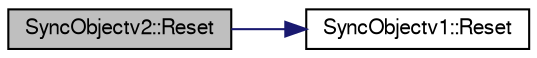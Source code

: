 digraph "SyncObjectv2::Reset"
{
  bgcolor="transparent";
  edge [fontname="FreeSans",fontsize="10",labelfontname="FreeSans",labelfontsize="10"];
  node [fontname="FreeSans",fontsize="10",shape=record];
  rankdir="LR";
  Node1 [label="SyncObjectv2::Reset",height=0.2,width=0.4,color="black", fillcolor="grey75", style="filled" fontcolor="black"];
  Node1 -> Node2 [color="midnightblue",fontsize="10",style="solid",fontname="FreeSans"];
  Node2 [label="SyncObjectv1::Reset",height=0.2,width=0.4,color="black",URL="$d9/d30/classSyncObjectv1.html#a10bba811fa013a855c72526b25d05216",tooltip="Clear Event. "];
}
